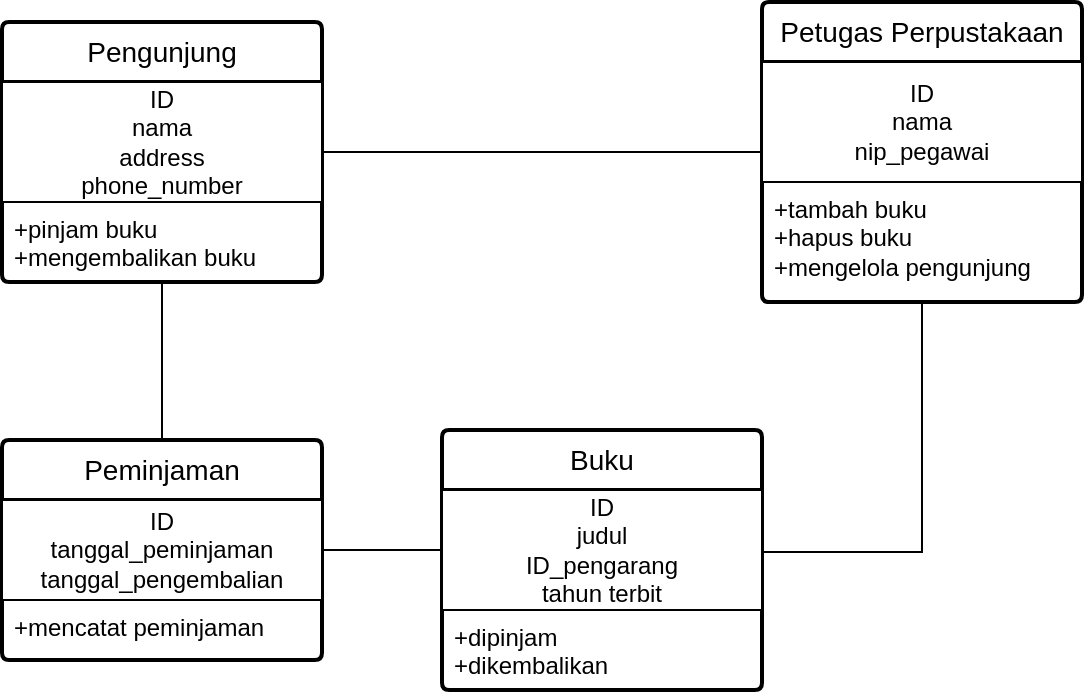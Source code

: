 <mxfile version="26.0.6">
  <diagram name="Page-1" id="CSPjvqY9FOuS847hUlOu">
    <mxGraphModel dx="954" dy="566" grid="1" gridSize="10" guides="1" tooltips="1" connect="1" arrows="1" fold="1" page="1" pageScale="1" pageWidth="827" pageHeight="1169" math="0" shadow="0">
      <root>
        <mxCell id="0" />
        <mxCell id="1" parent="0" />
        <mxCell id="atNGK4b112jw8yFuXOB3-1" value="Buku" style="swimlane;childLayout=stackLayout;horizontal=1;startSize=30;horizontalStack=0;rounded=1;fontSize=14;fontStyle=0;strokeWidth=2;resizeParent=0;resizeLast=1;shadow=0;dashed=0;align=center;arcSize=4;whiteSpace=wrap;html=1;" parent="1" vertex="1">
          <mxGeometry x="380" y="524" width="160" height="130" as="geometry" />
        </mxCell>
        <mxCell id="atNGK4b112jw8yFuXOB3-15" value="&lt;div&gt;ID&lt;/div&gt;judul&lt;div&gt;ID_pengarang&lt;/div&gt;&lt;div&gt;tahun terbit&lt;/div&gt;" style="whiteSpace=wrap;html=1;align=center;" parent="atNGK4b112jw8yFuXOB3-1" vertex="1">
          <mxGeometry y="30" width="160" height="60" as="geometry" />
        </mxCell>
        <mxCell id="atNGK4b112jw8yFuXOB3-2" value="+dipinjam&lt;br&gt;+dikembalikan" style="align=left;strokeColor=none;fillColor=none;spacingLeft=4;fontSize=12;verticalAlign=top;resizable=0;rotatable=0;part=1;html=1;" parent="atNGK4b112jw8yFuXOB3-1" vertex="1">
          <mxGeometry y="90" width="160" height="40" as="geometry" />
        </mxCell>
        <mxCell id="atNGK4b112jw8yFuXOB3-18" value="Pengunjung" style="swimlane;childLayout=stackLayout;horizontal=1;startSize=30;horizontalStack=0;rounded=1;fontSize=14;fontStyle=0;strokeWidth=2;resizeParent=0;resizeLast=1;shadow=0;dashed=0;align=center;arcSize=4;whiteSpace=wrap;html=1;" parent="1" vertex="1">
          <mxGeometry x="160" y="320" width="160" height="130" as="geometry" />
        </mxCell>
        <mxCell id="atNGK4b112jw8yFuXOB3-19" value="ID&lt;div&gt;nama&lt;/div&gt;&lt;div&gt;address&lt;/div&gt;&lt;div&gt;phone_number&lt;/div&gt;" style="whiteSpace=wrap;html=1;align=center;" parent="atNGK4b112jw8yFuXOB3-18" vertex="1">
          <mxGeometry y="30" width="160" height="60" as="geometry" />
        </mxCell>
        <mxCell id="atNGK4b112jw8yFuXOB3-20" value="+pinjam buku&lt;br&gt;+mengembalikan buku" style="align=left;strokeColor=none;fillColor=none;spacingLeft=4;fontSize=12;verticalAlign=top;resizable=0;rotatable=0;part=1;html=1;" parent="atNGK4b112jw8yFuXOB3-18" vertex="1">
          <mxGeometry y="90" width="160" height="40" as="geometry" />
        </mxCell>
        <mxCell id="atNGK4b112jw8yFuXOB3-21" value="Petugas Perpustakaan" style="swimlane;childLayout=stackLayout;horizontal=1;startSize=30;horizontalStack=0;rounded=1;fontSize=14;fontStyle=0;strokeWidth=2;resizeParent=0;resizeLast=1;shadow=0;dashed=0;align=center;arcSize=4;whiteSpace=wrap;html=1;" parent="1" vertex="1">
          <mxGeometry x="540" y="310" width="160" height="150" as="geometry" />
        </mxCell>
        <mxCell id="atNGK4b112jw8yFuXOB3-22" value="ID&lt;div&gt;nama&lt;/div&gt;&lt;div&gt;nip_pegawai&lt;/div&gt;" style="whiteSpace=wrap;html=1;align=center;" parent="atNGK4b112jw8yFuXOB3-21" vertex="1">
          <mxGeometry y="30" width="160" height="60" as="geometry" />
        </mxCell>
        <mxCell id="atNGK4b112jw8yFuXOB3-23" value="+tambah buku&lt;br&gt;+hapus buku&lt;div&gt;+mengelola pengunjung&lt;/div&gt;" style="align=left;strokeColor=none;fillColor=none;spacingLeft=4;fontSize=12;verticalAlign=top;resizable=0;rotatable=0;part=1;html=1;" parent="atNGK4b112jw8yFuXOB3-21" vertex="1">
          <mxGeometry y="90" width="160" height="60" as="geometry" />
        </mxCell>
        <mxCell id="atNGK4b112jw8yFuXOB3-27" value="Peminjaman" style="swimlane;childLayout=stackLayout;horizontal=1;startSize=30;horizontalStack=0;rounded=1;fontSize=14;fontStyle=0;strokeWidth=2;resizeParent=0;resizeLast=1;shadow=0;dashed=0;align=center;arcSize=4;whiteSpace=wrap;html=1;" parent="1" vertex="1">
          <mxGeometry x="160" y="529" width="160" height="110" as="geometry" />
        </mxCell>
        <mxCell id="atNGK4b112jw8yFuXOB3-28" value="ID&lt;div&gt;tanggal_peminjaman&lt;/div&gt;&lt;div&gt;tanggal_pengembalian&lt;/div&gt;" style="whiteSpace=wrap;html=1;align=center;" parent="atNGK4b112jw8yFuXOB3-27" vertex="1">
          <mxGeometry y="30" width="160" height="50" as="geometry" />
        </mxCell>
        <mxCell id="atNGK4b112jw8yFuXOB3-29" value="+mencatat peminjaman" style="align=left;strokeColor=none;fillColor=none;spacingLeft=4;fontSize=12;verticalAlign=top;resizable=0;rotatable=0;part=1;html=1;" parent="atNGK4b112jw8yFuXOB3-27" vertex="1">
          <mxGeometry y="80" width="160" height="30" as="geometry" />
        </mxCell>
        <mxCell id="atNGK4b112jw8yFuXOB3-30" value="" style="endArrow=none;html=1;rounded=0;entryX=0.5;entryY=1;entryDx=0;entryDy=0;exitX=0.5;exitY=0;exitDx=0;exitDy=0;" parent="1" source="atNGK4b112jw8yFuXOB3-27" target="atNGK4b112jw8yFuXOB3-20" edge="1">
          <mxGeometry width="50" height="50" relative="1" as="geometry">
            <mxPoint x="410" y="600" as="sourcePoint" />
            <mxPoint x="460" y="550" as="targetPoint" />
          </mxGeometry>
        </mxCell>
        <mxCell id="atNGK4b112jw8yFuXOB3-32" value="" style="endArrow=none;html=1;rounded=0;entryX=0;entryY=0.5;entryDx=0;entryDy=0;exitX=1;exitY=0.5;exitDx=0;exitDy=0;" parent="1" source="atNGK4b112jw8yFuXOB3-28" target="atNGK4b112jw8yFuXOB3-15" edge="1">
          <mxGeometry width="50" height="50" relative="1" as="geometry">
            <mxPoint x="410" y="690" as="sourcePoint" />
            <mxPoint x="460" y="640" as="targetPoint" />
          </mxGeometry>
        </mxCell>
        <mxCell id="kj6qZRNKDgPodibfK0TU-1" value="" style="endArrow=none;html=1;rounded=0;entryX=0.5;entryY=1;entryDx=0;entryDy=0;" edge="1" parent="1" target="atNGK4b112jw8yFuXOB3-23">
          <mxGeometry width="50" height="50" relative="1" as="geometry">
            <mxPoint x="540" y="585" as="sourcePoint" />
            <mxPoint x="600" y="585" as="targetPoint" />
            <Array as="points">
              <mxPoint x="620" y="585" />
            </Array>
          </mxGeometry>
        </mxCell>
        <mxCell id="kj6qZRNKDgPodibfK0TU-2" value="" style="endArrow=none;html=1;rounded=0;entryX=0;entryY=0.5;entryDx=0;entryDy=0;exitX=1;exitY=0.5;exitDx=0;exitDy=0;" edge="1" parent="1" source="atNGK4b112jw8yFuXOB3-18" target="atNGK4b112jw8yFuXOB3-21">
          <mxGeometry width="50" height="50" relative="1" as="geometry">
            <mxPoint x="440" y="510" as="sourcePoint" />
            <mxPoint x="490" y="460" as="targetPoint" />
          </mxGeometry>
        </mxCell>
      </root>
    </mxGraphModel>
  </diagram>
</mxfile>
